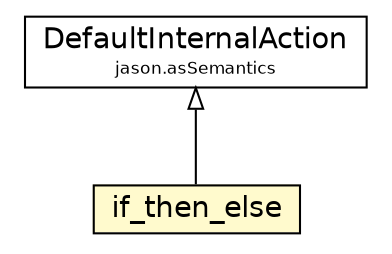 #!/usr/local/bin/dot
#
# Class diagram 
# Generated by UMLGraph version 5.1 (http://www.umlgraph.org/)
#

digraph G {
	edge [fontname="Helvetica",fontsize=10,labelfontname="Helvetica",labelfontsize=10];
	node [fontname="Helvetica",fontsize=10,shape=plaintext];
	nodesep=0.25;
	ranksep=0.5;
	// jason.asSemantics.DefaultInternalAction
	c59562 [label=<<table title="jason.asSemantics.DefaultInternalAction" border="0" cellborder="1" cellspacing="0" cellpadding="2" port="p" href="../asSemantics/DefaultInternalAction.html">
		<tr><td><table border="0" cellspacing="0" cellpadding="1">
<tr><td align="center" balign="center"> DefaultInternalAction </td></tr>
<tr><td align="center" balign="center"><font point-size="8.0"> jason.asSemantics </font></td></tr>
		</table></td></tr>
		</table>>, fontname="Helvetica", fontcolor="black", fontsize=14.0];
	// jason.stdlib.if_then_else
	c59755 [label=<<table title="jason.stdlib.if_then_else" border="0" cellborder="1" cellspacing="0" cellpadding="2" port="p" bgcolor="lemonChiffon" href="./if_then_else.html">
		<tr><td><table border="0" cellspacing="0" cellpadding="1">
<tr><td align="center" balign="center"> if_then_else </td></tr>
		</table></td></tr>
		</table>>, fontname="Helvetica", fontcolor="black", fontsize=14.0];
	//jason.stdlib.if_then_else extends jason.asSemantics.DefaultInternalAction
	c59562:p -> c59755:p [dir=back,arrowtail=empty];
}

